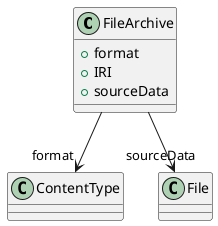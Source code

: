 @startuml
class FileArchive {
+format
+IRI
+sourceData

}
FileArchive -d-> "format" ContentType
FileArchive -d-> "sourceData" File

@enduml
